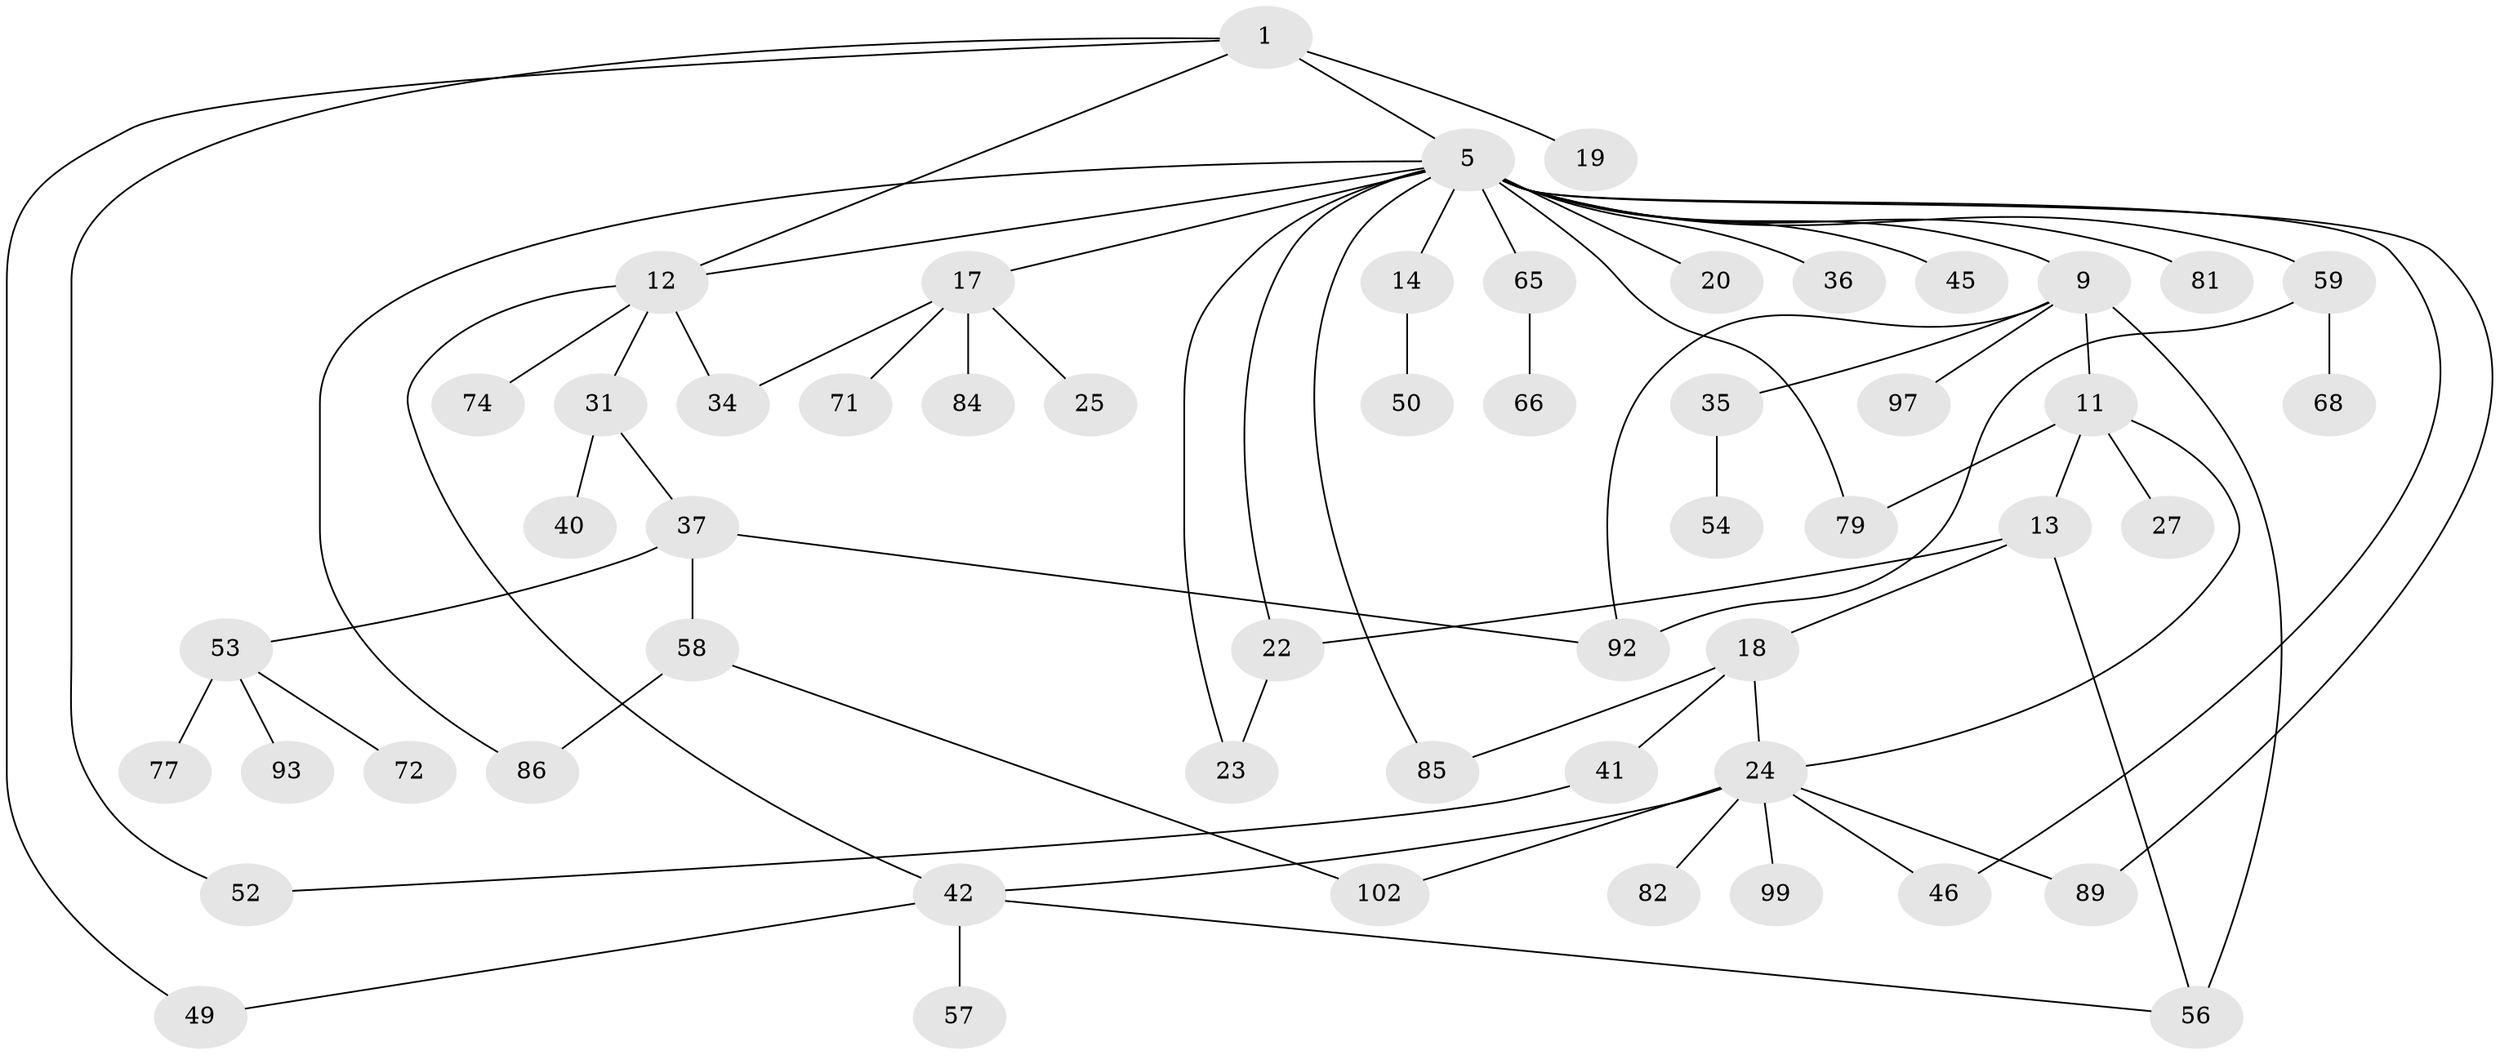 // original degree distribution, {3: 0.12962962962962962, 6: 0.046296296296296294, 1: 0.3333333333333333, 2: 0.3333333333333333, 4: 0.08333333333333333, 5: 0.07407407407407407}
// Generated by graph-tools (version 1.1) at 2025/13/03/09/25 04:13:36]
// undirected, 54 vertices, 71 edges
graph export_dot {
graph [start="1"]
  node [color=gray90,style=filled];
  1 [super="+2"];
  5 [super="+8+6+7"];
  9 [super="+88"];
  11;
  12 [super="+91+28"];
  13 [super="+103+29+75"];
  14 [super="+16"];
  17;
  18 [super="+48"];
  19 [super="+26"];
  20;
  22 [super="+95"];
  23;
  24 [super="+39+30+33"];
  25;
  27;
  31;
  34;
  35;
  36 [super="+80+70+94"];
  37 [super="+43"];
  40 [super="+105"];
  41 [super="+76"];
  42 [super="+67+47+55"];
  45;
  46;
  49;
  50;
  52;
  53 [super="+60"];
  54;
  56;
  57;
  58 [super="+69"];
  59;
  65 [super="+107"];
  66 [super="+83"];
  68;
  71;
  72;
  74;
  77;
  79;
  81 [super="+100"];
  82;
  84;
  85;
  86 [super="+101"];
  89;
  92 [super="+96"];
  93;
  97;
  99;
  102 [super="+106"];
  1 -- 52;
  1 -- 19 [weight=2];
  1 -- 49;
  1 -- 5;
  1 -- 12;
  5 -- 17;
  5 -- 20;
  5 -- 12;
  5 -- 14;
  5 -- 36;
  5 -- 45;
  5 -- 79;
  5 -- 85;
  5 -- 86;
  5 -- 23;
  5 -- 89;
  5 -- 59;
  5 -- 65;
  5 -- 81;
  5 -- 22;
  5 -- 9;
  5 -- 46;
  9 -- 11;
  9 -- 35;
  9 -- 56;
  9 -- 92;
  9 -- 97;
  11 -- 13;
  11 -- 27;
  11 -- 79;
  11 -- 24;
  12 -- 34;
  12 -- 74;
  12 -- 42;
  12 -- 31;
  13 -- 18;
  13 -- 22;
  13 -- 56;
  14 -- 50;
  17 -- 25;
  17 -- 34;
  17 -- 71;
  17 -- 84;
  18 -- 24;
  18 -- 41;
  18 -- 85;
  22 -- 23;
  24 -- 46;
  24 -- 82;
  24 -- 99;
  24 -- 102;
  24 -- 89;
  24 -- 42;
  31 -- 37;
  31 -- 40;
  35 -- 54;
  37 -- 58 [weight=2];
  37 -- 53;
  37 -- 92;
  41 -- 52;
  42 -- 49;
  42 -- 56;
  42 -- 57;
  53 -- 77;
  53 -- 93;
  53 -- 72;
  58 -- 86;
  58 -- 102;
  59 -- 68;
  59 -- 92;
  65 -- 66;
}
